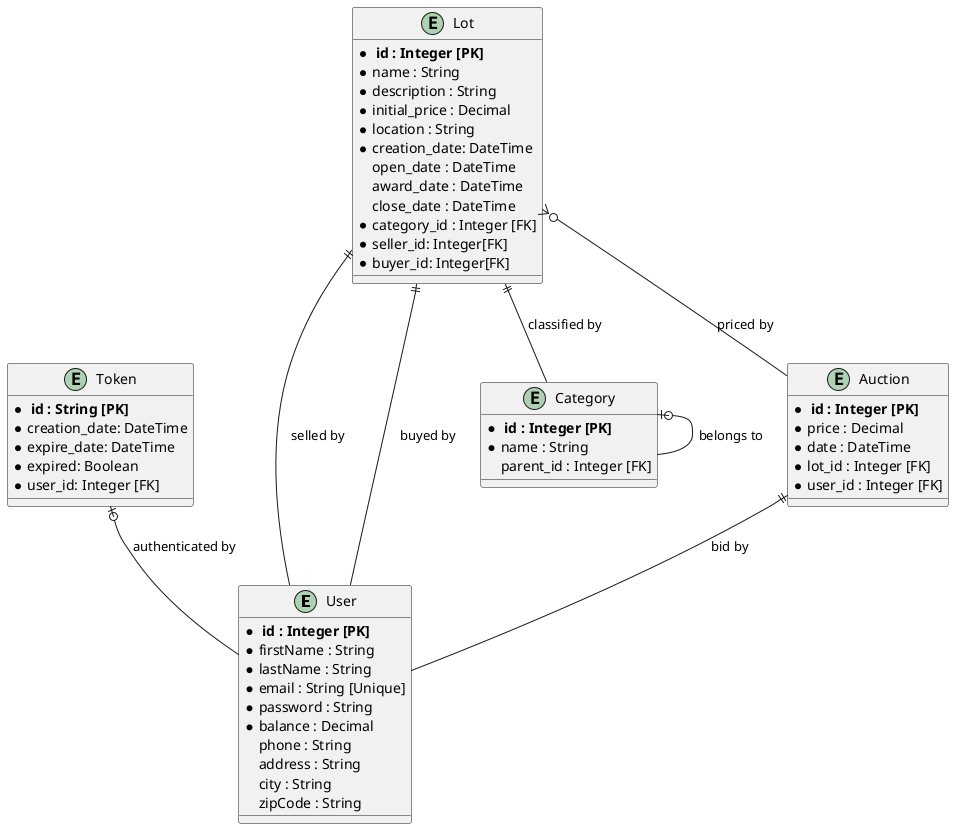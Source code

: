  @startuml

entity User {
    * ** id : Integer [PK] **
    * firstName : String
    * lastName : String
    * email : String [Unique]
    * password : String
    * balance : Decimal
    phone : String
    address : String
    city : String
    zipCode : String
}

entity Token {
    * ** id : String [PK] **
    * creation_date: DateTime
    * expire_date: DateTime
    * expired: Boolean
    * user_id: Integer [FK]
}
Token |o-- User : authenticated by

entity Category {
    * ** id : Integer [PK] **
    * name : String
    parent_id : Integer [FK]
}
Category |o-- Category : belongs to

entity Lot {
    * ** id : Integer [PK] **
    * name : String
    * description : String
    * initial_price : Decimal
    * location : String
    * creation_date: DateTime
    open_date : DateTime
    award_date : DateTime
    close_date : DateTime
    * category_id : Integer [FK]
    * seller_id: Integer[FK]
    * buyer_id: Integer[FK]
}
Lot ||-- Category : classified by
Lot ||-- User : selled by
Lot ||-- User : buyed by

entity Auction {
    * ** id : Integer [PK] **
    * price : Decimal
    * date : DateTime
    * lot_id : Integer [FK]
    * user_id : Integer [FK]
}
Lot }o-- Auction : priced by
Auction ||-- User : bid by
@enduml